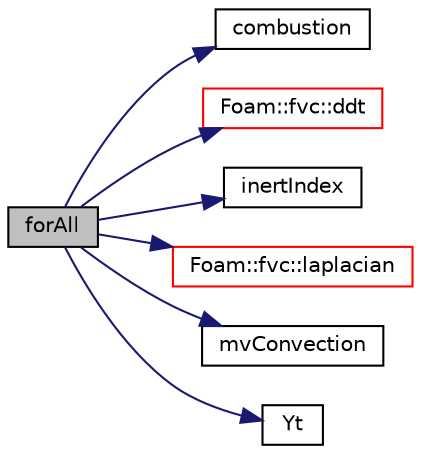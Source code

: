 digraph "forAll"
{
  bgcolor="transparent";
  edge [fontname="Helvetica",fontsize="10",labelfontname="Helvetica",labelfontsize="10"];
  node [fontname="Helvetica",fontsize="10",shape=record];
  rankdir="LR";
  Node12 [label="forAll",height=0.2,width=0.4,color="black", fillcolor="grey75", style="filled", fontcolor="black"];
  Node12 -> Node13 [color="midnightblue",fontsize="10",style="solid",fontname="Helvetica"];
  Node13 [label="combustion",height=0.2,width=0.4,color="black",URL="$a41282.html#a191e027d1246375cd55c588b9fa12618"];
  Node12 -> Node14 [color="midnightblue",fontsize="10",style="solid",fontname="Helvetica"];
  Node14 [label="Foam::fvc::ddt",height=0.2,width=0.4,color="red",URL="$a21861.html#a5dc871206ab86042756c8ccfdc5797ad"];
  Node12 -> Node311 [color="midnightblue",fontsize="10",style="solid",fontname="Helvetica"];
  Node311 [label="inertIndex",height=0.2,width=0.4,color="black",URL="$a39143.html#ae741ec746a0c6d0361b087a893dc9f8c"];
  Node12 -> Node312 [color="midnightblue",fontsize="10",style="solid",fontname="Helvetica"];
  Node312 [label="Foam::fvc::laplacian",height=0.2,width=0.4,color="red",URL="$a21861.html#ac75bff389d0405149b204b0d7ac214cd"];
  Node12 -> Node315 [color="midnightblue",fontsize="10",style="solid",fontname="Helvetica"];
  Node315 [label="mvConvection",height=0.2,width=0.4,color="black",URL="$a20132.html#a485ac6d8bab3756876f7dcf0087d72de"];
  Node12 -> Node316 [color="midnightblue",fontsize="10",style="solid",fontname="Helvetica"];
  Node316 [label="Yt",height=0.2,width=0.4,color="black",URL="$a20132.html#a7746da0f0a93e9f860fcbe501c80f0d3"];
}
